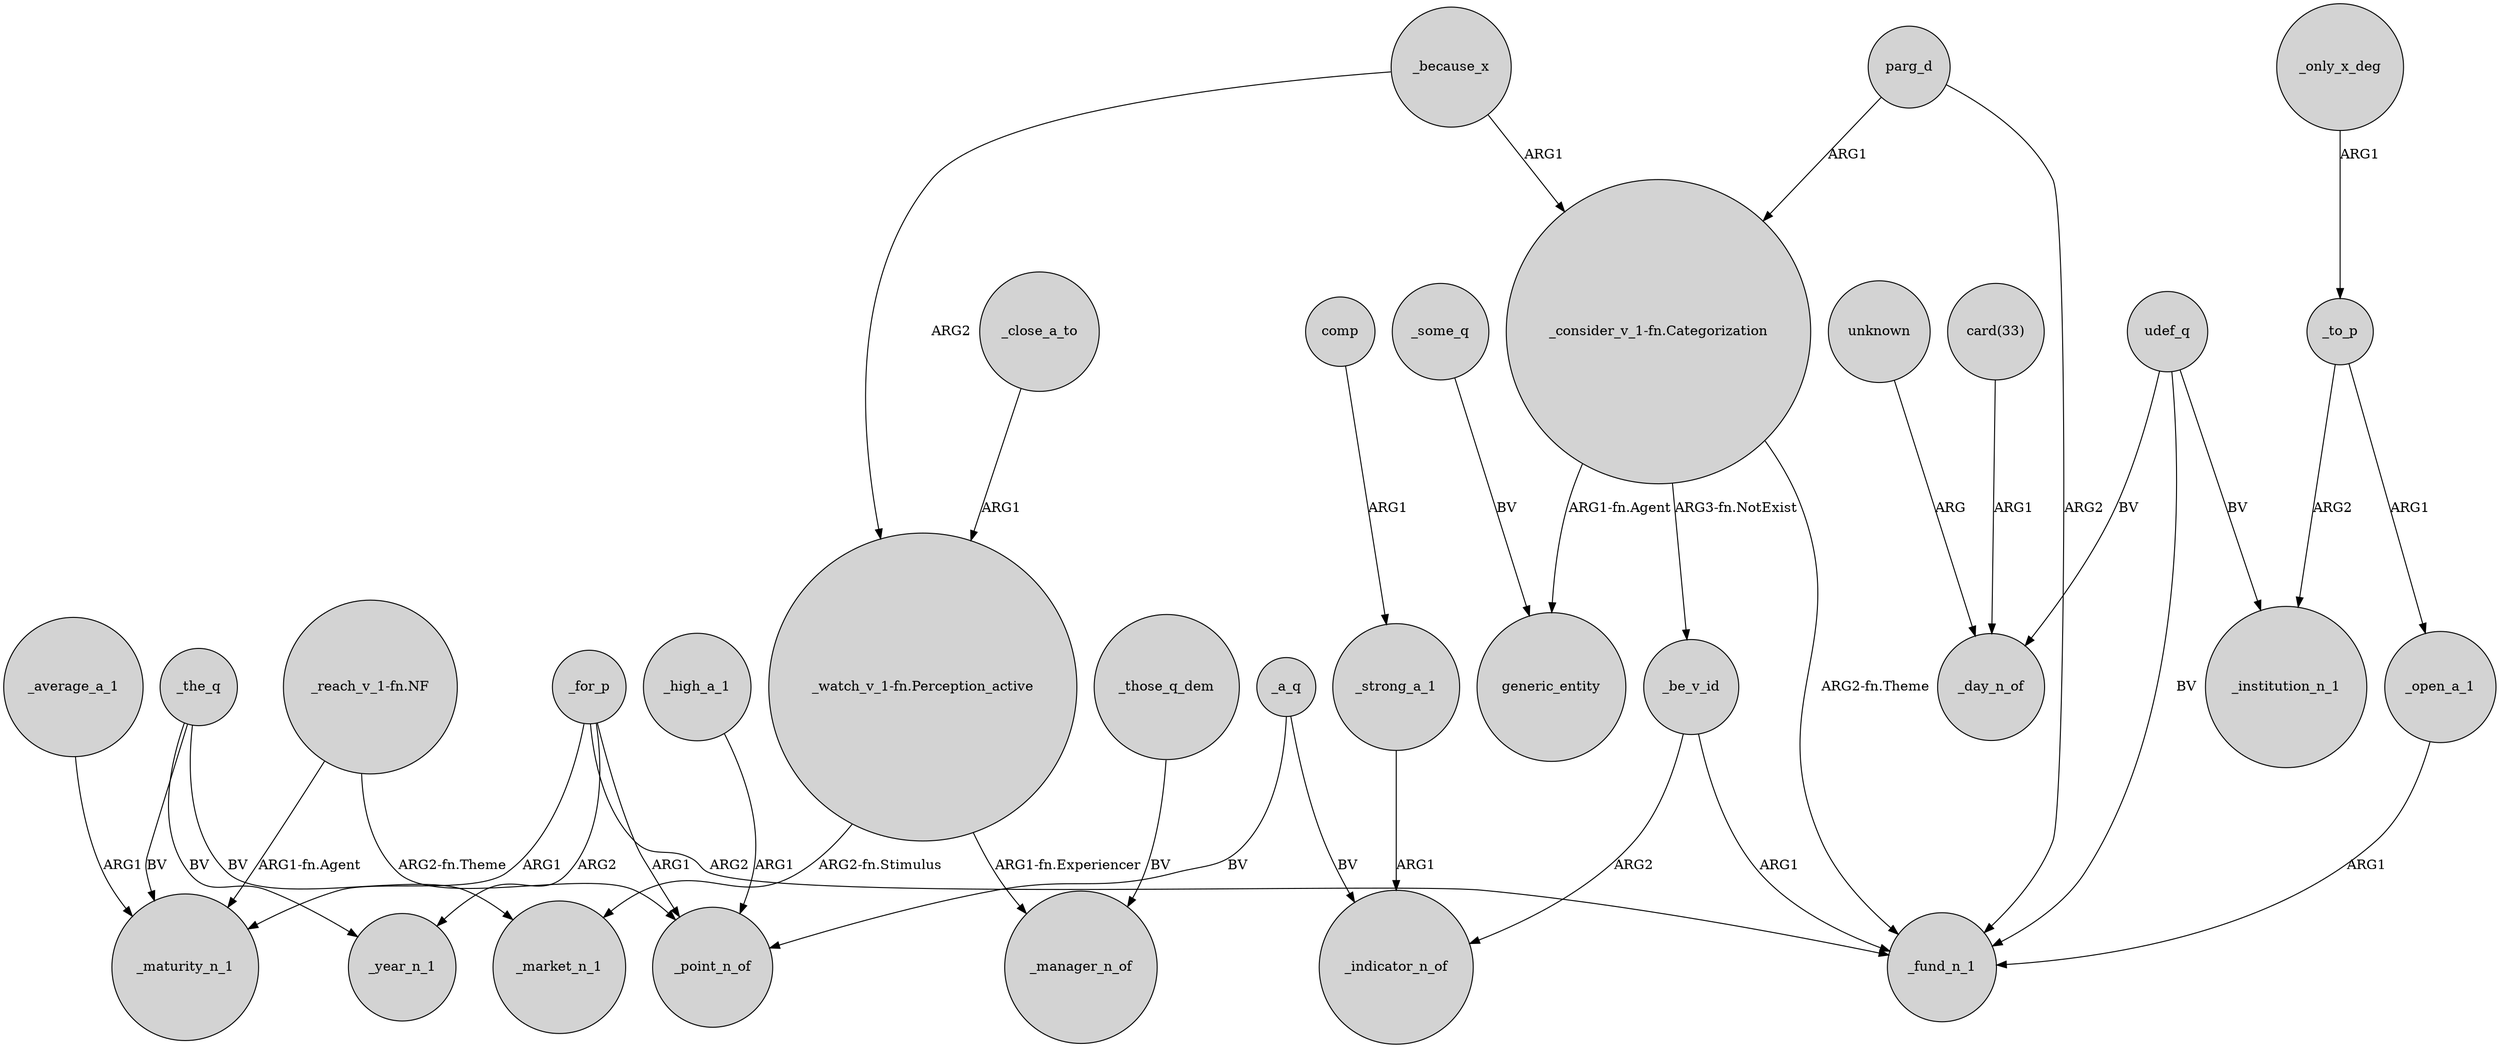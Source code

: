 digraph {
	node [shape=circle style=filled]
	"_consider_v_1-fn.Categorization" -> generic_entity [label="ARG1-fn.Agent"]
	_those_q_dem -> _manager_n_of [label=BV]
	"_consider_v_1-fn.Categorization" -> _be_v_id [label="ARG3-fn.NotExist"]
	"_watch_v_1-fn.Perception_active" -> _manager_n_of [label="ARG1-fn.Experiencer"]
	_for_p -> _year_n_1 [label=ARG2]
	unknown -> _day_n_of [label=ARG]
	_for_p -> _fund_n_1 [label=ARG2]
	"_consider_v_1-fn.Categorization" -> _fund_n_1 [label="ARG2-fn.Theme"]
	parg_d -> "_consider_v_1-fn.Categorization" [label=ARG1]
	udef_q -> _day_n_of [label=BV]
	_open_a_1 -> _fund_n_1 [label=ARG1]
	parg_d -> _fund_n_1 [label=ARG2]
	udef_q -> _institution_n_1 [label=BV]
	_a_q -> _point_n_of [label=BV]
	_be_v_id -> _indicator_n_of [label=ARG2]
	comp -> _strong_a_1 [label=ARG1]
	_to_p -> _open_a_1 [label=ARG1]
	_because_x -> "_consider_v_1-fn.Categorization" [label=ARG1]
	_only_x_deg -> _to_p [label=ARG1]
	_be_v_id -> _fund_n_1 [label=ARG1]
	_a_q -> _indicator_n_of [label=BV]
	_the_q -> _maturity_n_1 [label=BV]
	_average_a_1 -> _maturity_n_1 [label=ARG1]
	"_reach_v_1-fn.NF" -> _maturity_n_1 [label="ARG1-fn.Agent"]
	"card(33)" -> _day_n_of [label=ARG1]
	_some_q -> generic_entity [label=BV]
	udef_q -> _fund_n_1 [label=BV]
	_for_p -> _point_n_of [label=ARG1]
	_the_q -> _year_n_1 [label=BV]
	_high_a_1 -> _point_n_of [label=ARG1]
	_to_p -> _institution_n_1 [label=ARG2]
	_because_x -> "_watch_v_1-fn.Perception_active" [label=ARG2]
	"_reach_v_1-fn.NF" -> _point_n_of [label="ARG2-fn.Theme"]
	_strong_a_1 -> _indicator_n_of [label=ARG1]
	_for_p -> _maturity_n_1 [label=ARG1]
	_the_q -> _market_n_1 [label=BV]
	"_watch_v_1-fn.Perception_active" -> _market_n_1 [label="ARG2-fn.Stimulus"]
	_close_a_to -> "_watch_v_1-fn.Perception_active" [label=ARG1]
}
